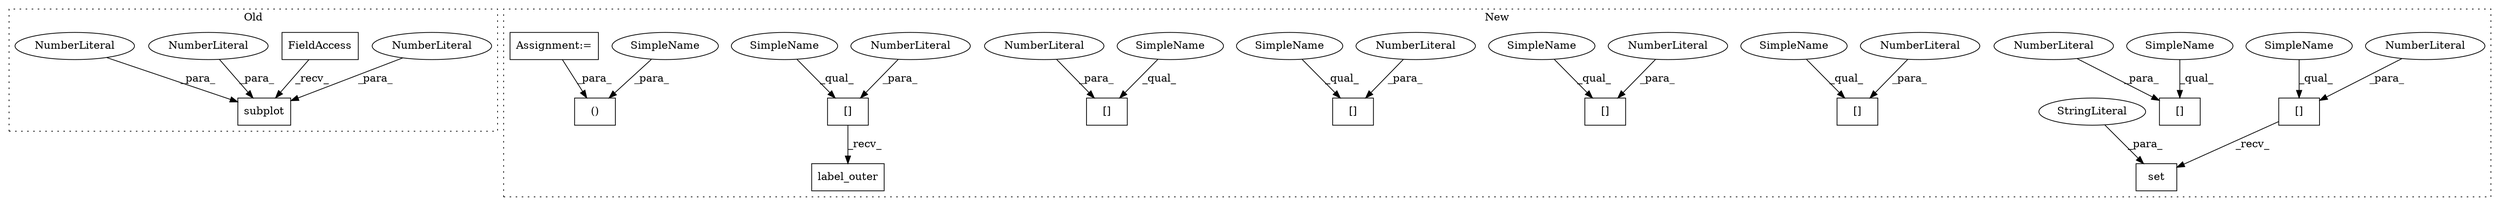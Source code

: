 digraph G {
subgraph cluster0 {
1 [label="subplot" a="32" s="1630,1643" l="8,1" shape="box"];
3 [label="NumberLiteral" a="34" s="1640" l="1" shape="ellipse"];
5 [label="FieldAccess" a="22" s="1612" l="10" shape="box"];
6 [label="NumberLiteral" a="34" s="1642" l="1" shape="ellipse"];
7 [label="NumberLiteral" a="34" s="1638" l="1" shape="ellipse"];
label = "Old";
style="dotted";
}
subgraph cluster1 {
2 [label="set" a="32" s="1503,1522" l="4,1" shape="box"];
4 [label="StringLiteral" a="45" s="1507" l="15" shape="ellipse"];
8 [label="[]" a="2" s="1497,1501" l="3,1" shape="box"];
9 [label="NumberLiteral" a="34" s="1500" l="1" shape="ellipse"];
10 [label="[]" a="2" s="1485,1489" l="3,1" shape="box"];
11 [label="()" a="106" s="1293" l="18" shape="box"];
12 [label="NumberLiteral" a="34" s="1488" l="1" shape="ellipse"];
13 [label="[]" a="2" s="1683,1687" l="3,1" shape="box"];
14 [label="NumberLiteral" a="34" s="1686" l="1" shape="ellipse"];
15 [label="[]" a="2" s="1878,1882" l="3,1" shape="box"];
16 [label="NumberLiteral" a="34" s="1881" l="1" shape="ellipse"];
17 [label="[]" a="2" s="1724,1728" l="3,1" shape="box"];
18 [label="NumberLiteral" a="34" s="1727" l="1" shape="ellipse"];
19 [label="[]" a="2" s="1695,1699" l="3,1" shape="box"];
20 [label="NumberLiteral" a="34" s="1698" l="1" shape="ellipse"];
21 [label="[]" a="2" s="1529,1533" l="3,1" shape="box"];
22 [label="NumberLiteral" a="34" s="1532" l="1" shape="ellipse"];
23 [label="label_outer" a="32" s="1535" l="13" shape="box"];
24 [label="Assignment:=" a="7" s="188" l="3" shape="box"];
25 [label="SimpleName" a="42" s="1485" l="2" shape="ellipse"];
26 [label="SimpleName" a="42" s="1878" l="2" shape="ellipse"];
27 [label="SimpleName" a="42" s="1683" l="2" shape="ellipse"];
28 [label="SimpleName" a="42" s="1497" l="2" shape="ellipse"];
29 [label="SimpleName" a="42" s="1695" l="2" shape="ellipse"];
30 [label="SimpleName" a="42" s="1724" l="2" shape="ellipse"];
31 [label="SimpleName" a="42" s="1529" l="2" shape="ellipse"];
32 [label="SimpleName" a="42" s="1309" l="2" shape="ellipse"];
label = "New";
style="dotted";
}
3 -> 1 [label="_para_"];
4 -> 2 [label="_para_"];
5 -> 1 [label="_recv_"];
6 -> 1 [label="_para_"];
7 -> 1 [label="_para_"];
8 -> 2 [label="_recv_"];
9 -> 8 [label="_para_"];
12 -> 10 [label="_para_"];
14 -> 13 [label="_para_"];
16 -> 15 [label="_para_"];
18 -> 17 [label="_para_"];
20 -> 19 [label="_para_"];
21 -> 23 [label="_recv_"];
22 -> 21 [label="_para_"];
24 -> 11 [label="_para_"];
25 -> 10 [label="_qual_"];
26 -> 15 [label="_qual_"];
27 -> 13 [label="_qual_"];
28 -> 8 [label="_qual_"];
29 -> 19 [label="_qual_"];
30 -> 17 [label="_qual_"];
31 -> 21 [label="_qual_"];
32 -> 11 [label="_para_"];
}